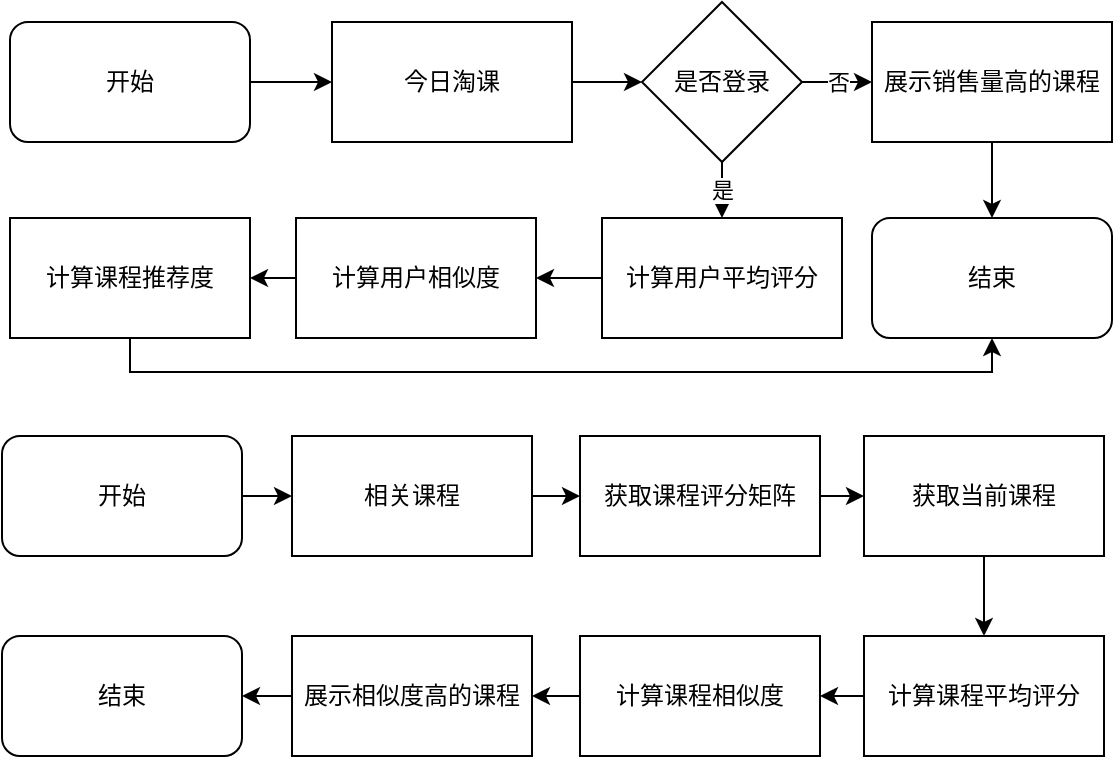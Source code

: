 <mxfile version="14.6.6" type="github">
  <diagram id="Qy1lkaoLOfp0_1lHqkXl" name="Page-1">
    <mxGraphModel dx="868" dy="482" grid="0" gridSize="10" guides="1" tooltips="1" connect="1" arrows="1" fold="1" page="1" pageScale="1" pageWidth="827" pageHeight="1169" background="#FFFFFF" math="0" shadow="0">
      <root>
        <mxCell id="0" />
        <mxCell id="1" parent="0" />
        <mxCell id="K-wDbAYGpFlqfQRebev1-6" value="" style="edgeStyle=orthogonalEdgeStyle;rounded=0;orthogonalLoop=1;jettySize=auto;html=1;" parent="1" source="K-wDbAYGpFlqfQRebev1-1" target="K-wDbAYGpFlqfQRebev1-3" edge="1">
          <mxGeometry relative="1" as="geometry" />
        </mxCell>
        <mxCell id="K-wDbAYGpFlqfQRebev1-1" value="开始" style="rounded=1;whiteSpace=wrap;html=1;" parent="1" vertex="1">
          <mxGeometry x="73" y="358" width="120" height="60" as="geometry" />
        </mxCell>
        <mxCell id="K-wDbAYGpFlqfQRebev1-8" value="否" style="edgeStyle=orthogonalEdgeStyle;rounded=0;orthogonalLoop=1;jettySize=auto;html=1;" parent="1" source="K-wDbAYGpFlqfQRebev1-2" target="K-wDbAYGpFlqfQRebev1-7" edge="1">
          <mxGeometry relative="1" as="geometry" />
        </mxCell>
        <mxCell id="K-wDbAYGpFlqfQRebev1-10" value="是" style="edgeStyle=orthogonalEdgeStyle;rounded=0;orthogonalLoop=1;jettySize=auto;html=1;" parent="1" source="K-wDbAYGpFlqfQRebev1-2" target="K-wDbAYGpFlqfQRebev1-9" edge="1">
          <mxGeometry relative="1" as="geometry" />
        </mxCell>
        <mxCell id="K-wDbAYGpFlqfQRebev1-2" value="是否登录" style="rhombus;whiteSpace=wrap;html=1;" parent="1" vertex="1">
          <mxGeometry x="389" y="348" width="80" height="80" as="geometry" />
        </mxCell>
        <mxCell id="K-wDbAYGpFlqfQRebev1-5" value="" style="edgeStyle=orthogonalEdgeStyle;rounded=0;orthogonalLoop=1;jettySize=auto;html=1;" parent="1" source="K-wDbAYGpFlqfQRebev1-3" target="K-wDbAYGpFlqfQRebev1-2" edge="1">
          <mxGeometry relative="1" as="geometry" />
        </mxCell>
        <mxCell id="K-wDbAYGpFlqfQRebev1-3" value="今日淘课" style="whiteSpace=wrap;html=1;" parent="1" vertex="1">
          <mxGeometry x="234" y="358" width="120" height="60" as="geometry" />
        </mxCell>
        <mxCell id="K-wDbAYGpFlqfQRebev1-16" value="" style="edgeStyle=orthogonalEdgeStyle;rounded=0;orthogonalLoop=1;jettySize=auto;html=1;" parent="1" source="K-wDbAYGpFlqfQRebev1-7" target="K-wDbAYGpFlqfQRebev1-15" edge="1">
          <mxGeometry relative="1" as="geometry" />
        </mxCell>
        <mxCell id="K-wDbAYGpFlqfQRebev1-7" value="展示销售量高的课程" style="whiteSpace=wrap;html=1;" parent="1" vertex="1">
          <mxGeometry x="504" y="358" width="120" height="60" as="geometry" />
        </mxCell>
        <mxCell id="K-wDbAYGpFlqfQRebev1-12" value="" style="edgeStyle=orthogonalEdgeStyle;rounded=0;orthogonalLoop=1;jettySize=auto;html=1;" parent="1" source="K-wDbAYGpFlqfQRebev1-9" target="K-wDbAYGpFlqfQRebev1-11" edge="1">
          <mxGeometry relative="1" as="geometry" />
        </mxCell>
        <mxCell id="K-wDbAYGpFlqfQRebev1-9" value="计算用户平均评分" style="whiteSpace=wrap;html=1;" parent="1" vertex="1">
          <mxGeometry x="369" y="456" width="120" height="60" as="geometry" />
        </mxCell>
        <mxCell id="K-wDbAYGpFlqfQRebev1-14" value="" style="edgeStyle=orthogonalEdgeStyle;rounded=0;orthogonalLoop=1;jettySize=auto;html=1;" parent="1" source="K-wDbAYGpFlqfQRebev1-11" target="K-wDbAYGpFlqfQRebev1-13" edge="1">
          <mxGeometry relative="1" as="geometry" />
        </mxCell>
        <mxCell id="K-wDbAYGpFlqfQRebev1-11" value="计算用户相似度" style="whiteSpace=wrap;html=1;" parent="1" vertex="1">
          <mxGeometry x="216" y="456" width="120" height="60" as="geometry" />
        </mxCell>
        <mxCell id="K-wDbAYGpFlqfQRebev1-17" style="edgeStyle=orthogonalEdgeStyle;rounded=0;orthogonalLoop=1;jettySize=auto;html=1;entryX=0.5;entryY=1;entryDx=0;entryDy=0;" parent="1" source="K-wDbAYGpFlqfQRebev1-13" target="K-wDbAYGpFlqfQRebev1-15" edge="1">
          <mxGeometry relative="1" as="geometry">
            <Array as="points">
              <mxPoint x="133" y="533" />
              <mxPoint x="564" y="533" />
            </Array>
          </mxGeometry>
        </mxCell>
        <mxCell id="K-wDbAYGpFlqfQRebev1-13" value="计算课程推荐度" style="whiteSpace=wrap;html=1;" parent="1" vertex="1">
          <mxGeometry x="73" y="456" width="120" height="60" as="geometry" />
        </mxCell>
        <mxCell id="K-wDbAYGpFlqfQRebev1-15" value="结束" style="rounded=1;whiteSpace=wrap;html=1;" parent="1" vertex="1">
          <mxGeometry x="504" y="456" width="120" height="60" as="geometry" />
        </mxCell>
        <mxCell id="K-wDbAYGpFlqfQRebev1-18" value="" style="edgeStyle=orthogonalEdgeStyle;rounded=0;orthogonalLoop=1;jettySize=auto;html=1;" parent="1" source="K-wDbAYGpFlqfQRebev1-19" target="K-wDbAYGpFlqfQRebev1-24" edge="1">
          <mxGeometry relative="1" as="geometry" />
        </mxCell>
        <mxCell id="K-wDbAYGpFlqfQRebev1-19" value="开始" style="rounded=1;whiteSpace=wrap;html=1;" parent="1" vertex="1">
          <mxGeometry x="69" y="565" width="120" height="60" as="geometry" />
        </mxCell>
        <mxCell id="K-wDbAYGpFlqfQRebev1-38" style="edgeStyle=orthogonalEdgeStyle;rounded=0;orthogonalLoop=1;jettySize=auto;html=1;exitX=1;exitY=0.5;exitDx=0;exitDy=0;entryX=0;entryY=0.5;entryDx=0;entryDy=0;" parent="1" source="K-wDbAYGpFlqfQRebev1-24" target="K-wDbAYGpFlqfQRebev1-35" edge="1">
          <mxGeometry relative="1" as="geometry" />
        </mxCell>
        <mxCell id="K-wDbAYGpFlqfQRebev1-24" value="相关课程" style="whiteSpace=wrap;html=1;" parent="1" vertex="1">
          <mxGeometry x="214" y="565" width="120" height="60" as="geometry" />
        </mxCell>
        <mxCell id="K-wDbAYGpFlqfQRebev1-25" value="" style="edgeStyle=orthogonalEdgeStyle;rounded=0;orthogonalLoop=1;jettySize=auto;html=1;entryX=0.5;entryY=0;entryDx=0;entryDy=0;" parent="1" source="K-wDbAYGpFlqfQRebev1-26" target="K-wDbAYGpFlqfQRebev1-28" edge="1">
          <mxGeometry relative="1" as="geometry">
            <mxPoint x="560" y="663" as="targetPoint" />
          </mxGeometry>
        </mxCell>
        <mxCell id="K-wDbAYGpFlqfQRebev1-26" value="获取当前课程" style="whiteSpace=wrap;html=1;" parent="1" vertex="1">
          <mxGeometry x="500" y="565" width="120" height="60" as="geometry" />
        </mxCell>
        <mxCell id="K-wDbAYGpFlqfQRebev1-27" value="" style="edgeStyle=orthogonalEdgeStyle;rounded=0;orthogonalLoop=1;jettySize=auto;html=1;" parent="1" source="K-wDbAYGpFlqfQRebev1-28" target="K-wDbAYGpFlqfQRebev1-30" edge="1">
          <mxGeometry relative="1" as="geometry" />
        </mxCell>
        <mxCell id="K-wDbAYGpFlqfQRebev1-28" value="计算课程平均评分" style="whiteSpace=wrap;html=1;" parent="1" vertex="1">
          <mxGeometry x="500" y="665" width="120" height="60" as="geometry" />
        </mxCell>
        <mxCell id="K-wDbAYGpFlqfQRebev1-29" value="" style="edgeStyle=orthogonalEdgeStyle;rounded=0;orthogonalLoop=1;jettySize=auto;html=1;" parent="1" source="K-wDbAYGpFlqfQRebev1-30" target="K-wDbAYGpFlqfQRebev1-32" edge="1">
          <mxGeometry relative="1" as="geometry" />
        </mxCell>
        <mxCell id="K-wDbAYGpFlqfQRebev1-30" value="计算课程相似度" style="whiteSpace=wrap;html=1;" parent="1" vertex="1">
          <mxGeometry x="358" y="665" width="120" height="60" as="geometry" />
        </mxCell>
        <mxCell id="K-wDbAYGpFlqfQRebev1-40" style="edgeStyle=orthogonalEdgeStyle;rounded=0;orthogonalLoop=1;jettySize=auto;html=1;exitX=0;exitY=0.5;exitDx=0;exitDy=0;entryX=1;entryY=0.5;entryDx=0;entryDy=0;" parent="1" source="K-wDbAYGpFlqfQRebev1-32" target="K-wDbAYGpFlqfQRebev1-39" edge="1">
          <mxGeometry relative="1" as="geometry" />
        </mxCell>
        <mxCell id="K-wDbAYGpFlqfQRebev1-32" value="展示相似度高的课程" style="whiteSpace=wrap;html=1;" parent="1" vertex="1">
          <mxGeometry x="214" y="665" width="120" height="60" as="geometry" />
        </mxCell>
        <mxCell id="K-wDbAYGpFlqfQRebev1-36" style="edgeStyle=orthogonalEdgeStyle;rounded=0;orthogonalLoop=1;jettySize=auto;html=1;exitX=1;exitY=0.5;exitDx=0;exitDy=0;entryX=0;entryY=0.5;entryDx=0;entryDy=0;" parent="1" source="K-wDbAYGpFlqfQRebev1-35" target="K-wDbAYGpFlqfQRebev1-26" edge="1">
          <mxGeometry relative="1" as="geometry">
            <Array as="points">
              <mxPoint x="478" y="595" />
            </Array>
          </mxGeometry>
        </mxCell>
        <mxCell id="K-wDbAYGpFlqfQRebev1-35" value="获取课程评分矩阵" style="whiteSpace=wrap;html=1;" parent="1" vertex="1">
          <mxGeometry x="358" y="565" width="120" height="60" as="geometry" />
        </mxCell>
        <mxCell id="K-wDbAYGpFlqfQRebev1-39" value="结束" style="rounded=1;whiteSpace=wrap;html=1;" parent="1" vertex="1">
          <mxGeometry x="69" y="665" width="120" height="60" as="geometry" />
        </mxCell>
      </root>
    </mxGraphModel>
  </diagram>
</mxfile>
